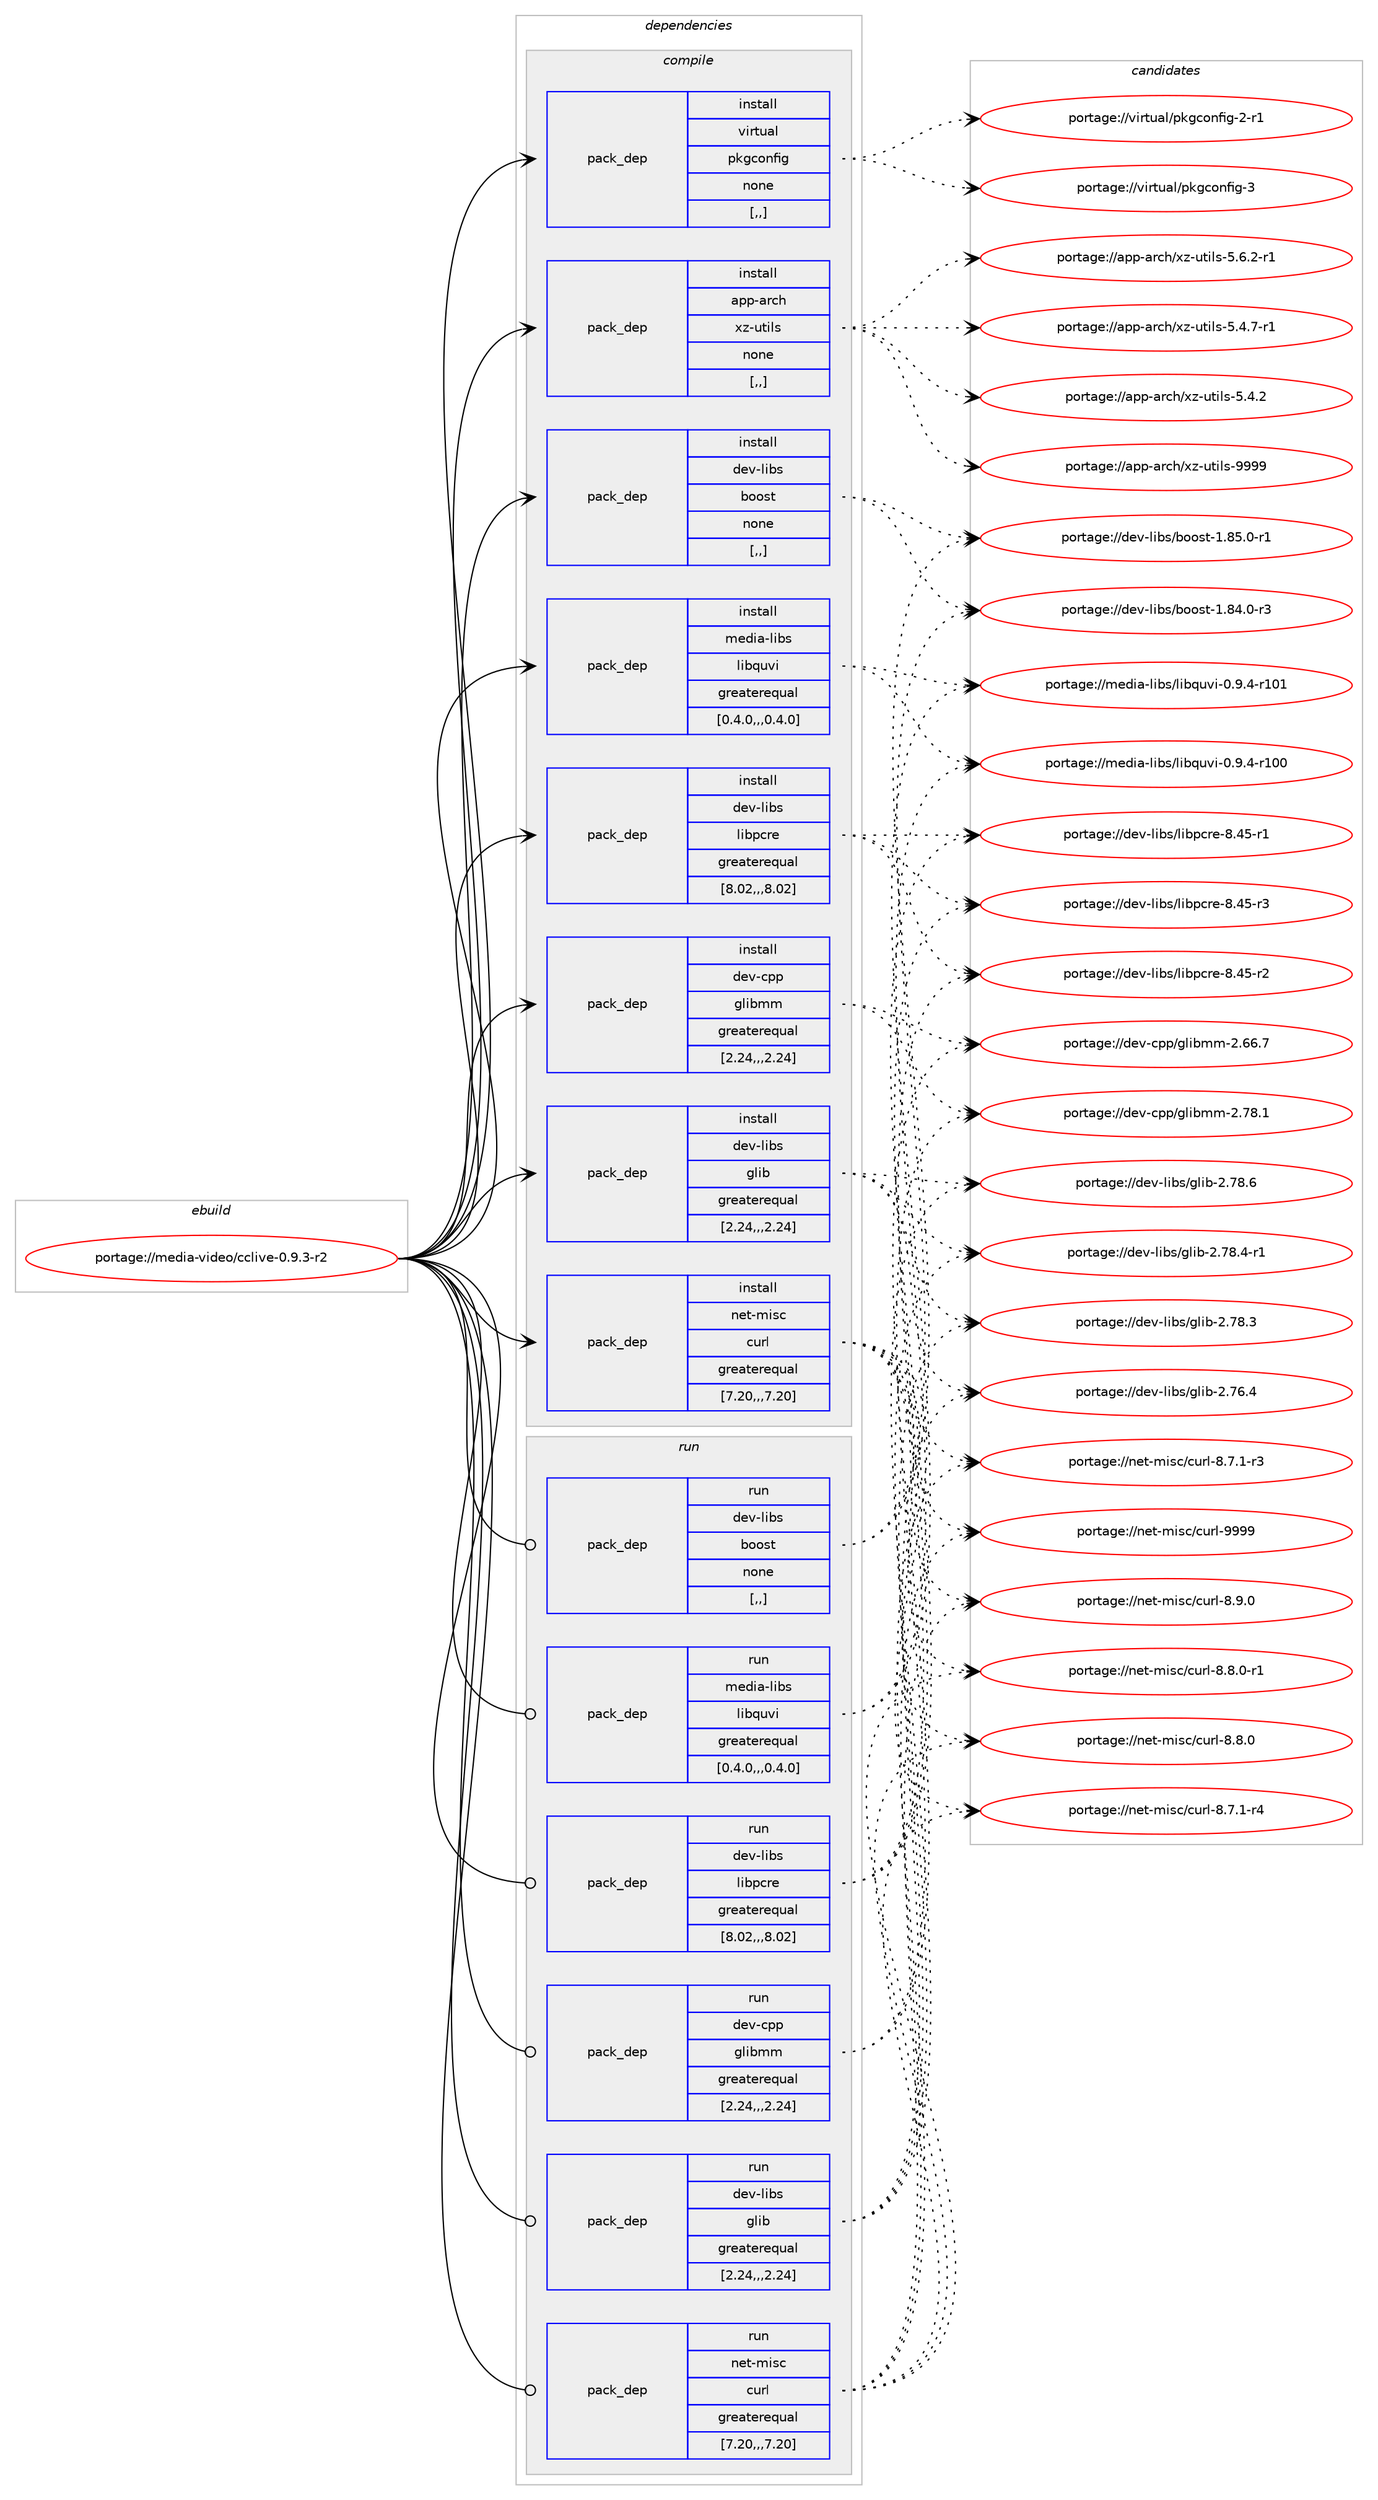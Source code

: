 digraph prolog {

# *************
# Graph options
# *************

newrank=true;
concentrate=true;
compound=true;
graph [rankdir=LR,fontname=Helvetica,fontsize=10,ranksep=1.5];#, ranksep=2.5, nodesep=0.2];
edge  [arrowhead=vee];
node  [fontname=Helvetica,fontsize=10];

# **********
# The ebuild
# **********

subgraph cluster_leftcol {
color=gray;
label=<<i>ebuild</i>>;
id [label="portage://media-video/cclive-0.9.3-r2", color=red, width=4, href="../media-video/cclive-0.9.3-r2.svg"];
}

# ****************
# The dependencies
# ****************

subgraph cluster_midcol {
color=gray;
label=<<i>dependencies</i>>;
subgraph cluster_compile {
fillcolor="#eeeeee";
style=filled;
label=<<i>compile</i>>;
subgraph pack239837 {
dependency324870 [label=<<TABLE BORDER="0" CELLBORDER="1" CELLSPACING="0" CELLPADDING="4" WIDTH="220"><TR><TD ROWSPAN="6" CELLPADDING="30">pack_dep</TD></TR><TR><TD WIDTH="110">install</TD></TR><TR><TD>app-arch</TD></TR><TR><TD>xz-utils</TD></TR><TR><TD>none</TD></TR><TR><TD>[,,]</TD></TR></TABLE>>, shape=none, color=blue];
}
id:e -> dependency324870:w [weight=20,style="solid",arrowhead="vee"];
subgraph pack239838 {
dependency324871 [label=<<TABLE BORDER="0" CELLBORDER="1" CELLSPACING="0" CELLPADDING="4" WIDTH="220"><TR><TD ROWSPAN="6" CELLPADDING="30">pack_dep</TD></TR><TR><TD WIDTH="110">install</TD></TR><TR><TD>dev-cpp</TD></TR><TR><TD>glibmm</TD></TR><TR><TD>greaterequal</TD></TR><TR><TD>[2.24,,,2.24]</TD></TR></TABLE>>, shape=none, color=blue];
}
id:e -> dependency324871:w [weight=20,style="solid",arrowhead="vee"];
subgraph pack239839 {
dependency324872 [label=<<TABLE BORDER="0" CELLBORDER="1" CELLSPACING="0" CELLPADDING="4" WIDTH="220"><TR><TD ROWSPAN="6" CELLPADDING="30">pack_dep</TD></TR><TR><TD WIDTH="110">install</TD></TR><TR><TD>dev-libs</TD></TR><TR><TD>boost</TD></TR><TR><TD>none</TD></TR><TR><TD>[,,]</TD></TR></TABLE>>, shape=none, color=blue];
}
id:e -> dependency324872:w [weight=20,style="solid",arrowhead="vee"];
subgraph pack239840 {
dependency324873 [label=<<TABLE BORDER="0" CELLBORDER="1" CELLSPACING="0" CELLPADDING="4" WIDTH="220"><TR><TD ROWSPAN="6" CELLPADDING="30">pack_dep</TD></TR><TR><TD WIDTH="110">install</TD></TR><TR><TD>dev-libs</TD></TR><TR><TD>glib</TD></TR><TR><TD>greaterequal</TD></TR><TR><TD>[2.24,,,2.24]</TD></TR></TABLE>>, shape=none, color=blue];
}
id:e -> dependency324873:w [weight=20,style="solid",arrowhead="vee"];
subgraph pack239841 {
dependency324874 [label=<<TABLE BORDER="0" CELLBORDER="1" CELLSPACING="0" CELLPADDING="4" WIDTH="220"><TR><TD ROWSPAN="6" CELLPADDING="30">pack_dep</TD></TR><TR><TD WIDTH="110">install</TD></TR><TR><TD>dev-libs</TD></TR><TR><TD>libpcre</TD></TR><TR><TD>greaterequal</TD></TR><TR><TD>[8.02,,,8.02]</TD></TR></TABLE>>, shape=none, color=blue];
}
id:e -> dependency324874:w [weight=20,style="solid",arrowhead="vee"];
subgraph pack239842 {
dependency324875 [label=<<TABLE BORDER="0" CELLBORDER="1" CELLSPACING="0" CELLPADDING="4" WIDTH="220"><TR><TD ROWSPAN="6" CELLPADDING="30">pack_dep</TD></TR><TR><TD WIDTH="110">install</TD></TR><TR><TD>media-libs</TD></TR><TR><TD>libquvi</TD></TR><TR><TD>greaterequal</TD></TR><TR><TD>[0.4.0,,,0.4.0]</TD></TR></TABLE>>, shape=none, color=blue];
}
id:e -> dependency324875:w [weight=20,style="solid",arrowhead="vee"];
subgraph pack239843 {
dependency324876 [label=<<TABLE BORDER="0" CELLBORDER="1" CELLSPACING="0" CELLPADDING="4" WIDTH="220"><TR><TD ROWSPAN="6" CELLPADDING="30">pack_dep</TD></TR><TR><TD WIDTH="110">install</TD></TR><TR><TD>net-misc</TD></TR><TR><TD>curl</TD></TR><TR><TD>greaterequal</TD></TR><TR><TD>[7.20,,,7.20]</TD></TR></TABLE>>, shape=none, color=blue];
}
id:e -> dependency324876:w [weight=20,style="solid",arrowhead="vee"];
subgraph pack239844 {
dependency324877 [label=<<TABLE BORDER="0" CELLBORDER="1" CELLSPACING="0" CELLPADDING="4" WIDTH="220"><TR><TD ROWSPAN="6" CELLPADDING="30">pack_dep</TD></TR><TR><TD WIDTH="110">install</TD></TR><TR><TD>virtual</TD></TR><TR><TD>pkgconfig</TD></TR><TR><TD>none</TD></TR><TR><TD>[,,]</TD></TR></TABLE>>, shape=none, color=blue];
}
id:e -> dependency324877:w [weight=20,style="solid",arrowhead="vee"];
}
subgraph cluster_compileandrun {
fillcolor="#eeeeee";
style=filled;
label=<<i>compile and run</i>>;
}
subgraph cluster_run {
fillcolor="#eeeeee";
style=filled;
label=<<i>run</i>>;
subgraph pack239845 {
dependency324878 [label=<<TABLE BORDER="0" CELLBORDER="1" CELLSPACING="0" CELLPADDING="4" WIDTH="220"><TR><TD ROWSPAN="6" CELLPADDING="30">pack_dep</TD></TR><TR><TD WIDTH="110">run</TD></TR><TR><TD>dev-cpp</TD></TR><TR><TD>glibmm</TD></TR><TR><TD>greaterequal</TD></TR><TR><TD>[2.24,,,2.24]</TD></TR></TABLE>>, shape=none, color=blue];
}
id:e -> dependency324878:w [weight=20,style="solid",arrowhead="odot"];
subgraph pack239846 {
dependency324879 [label=<<TABLE BORDER="0" CELLBORDER="1" CELLSPACING="0" CELLPADDING="4" WIDTH="220"><TR><TD ROWSPAN="6" CELLPADDING="30">pack_dep</TD></TR><TR><TD WIDTH="110">run</TD></TR><TR><TD>dev-libs</TD></TR><TR><TD>boost</TD></TR><TR><TD>none</TD></TR><TR><TD>[,,]</TD></TR></TABLE>>, shape=none, color=blue];
}
id:e -> dependency324879:w [weight=20,style="solid",arrowhead="odot"];
subgraph pack239847 {
dependency324880 [label=<<TABLE BORDER="0" CELLBORDER="1" CELLSPACING="0" CELLPADDING="4" WIDTH="220"><TR><TD ROWSPAN="6" CELLPADDING="30">pack_dep</TD></TR><TR><TD WIDTH="110">run</TD></TR><TR><TD>dev-libs</TD></TR><TR><TD>glib</TD></TR><TR><TD>greaterequal</TD></TR><TR><TD>[2.24,,,2.24]</TD></TR></TABLE>>, shape=none, color=blue];
}
id:e -> dependency324880:w [weight=20,style="solid",arrowhead="odot"];
subgraph pack239848 {
dependency324881 [label=<<TABLE BORDER="0" CELLBORDER="1" CELLSPACING="0" CELLPADDING="4" WIDTH="220"><TR><TD ROWSPAN="6" CELLPADDING="30">pack_dep</TD></TR><TR><TD WIDTH="110">run</TD></TR><TR><TD>dev-libs</TD></TR><TR><TD>libpcre</TD></TR><TR><TD>greaterequal</TD></TR><TR><TD>[8.02,,,8.02]</TD></TR></TABLE>>, shape=none, color=blue];
}
id:e -> dependency324881:w [weight=20,style="solid",arrowhead="odot"];
subgraph pack239849 {
dependency324882 [label=<<TABLE BORDER="0" CELLBORDER="1" CELLSPACING="0" CELLPADDING="4" WIDTH="220"><TR><TD ROWSPAN="6" CELLPADDING="30">pack_dep</TD></TR><TR><TD WIDTH="110">run</TD></TR><TR><TD>media-libs</TD></TR><TR><TD>libquvi</TD></TR><TR><TD>greaterequal</TD></TR><TR><TD>[0.4.0,,,0.4.0]</TD></TR></TABLE>>, shape=none, color=blue];
}
id:e -> dependency324882:w [weight=20,style="solid",arrowhead="odot"];
subgraph pack239850 {
dependency324883 [label=<<TABLE BORDER="0" CELLBORDER="1" CELLSPACING="0" CELLPADDING="4" WIDTH="220"><TR><TD ROWSPAN="6" CELLPADDING="30">pack_dep</TD></TR><TR><TD WIDTH="110">run</TD></TR><TR><TD>net-misc</TD></TR><TR><TD>curl</TD></TR><TR><TD>greaterequal</TD></TR><TR><TD>[7.20,,,7.20]</TD></TR></TABLE>>, shape=none, color=blue];
}
id:e -> dependency324883:w [weight=20,style="solid",arrowhead="odot"];
}
}

# **************
# The candidates
# **************

subgraph cluster_choices {
rank=same;
color=gray;
label=<<i>candidates</i>>;

subgraph choice239837 {
color=black;
nodesep=1;
choice9711211245971149910447120122451171161051081154557575757 [label="portage://app-arch/xz-utils-9999", color=red, width=4,href="../app-arch/xz-utils-9999.svg"];
choice9711211245971149910447120122451171161051081154553465446504511449 [label="portage://app-arch/xz-utils-5.6.2-r1", color=red, width=4,href="../app-arch/xz-utils-5.6.2-r1.svg"];
choice9711211245971149910447120122451171161051081154553465246554511449 [label="portage://app-arch/xz-utils-5.4.7-r1", color=red, width=4,href="../app-arch/xz-utils-5.4.7-r1.svg"];
choice971121124597114991044712012245117116105108115455346524650 [label="portage://app-arch/xz-utils-5.4.2", color=red, width=4,href="../app-arch/xz-utils-5.4.2.svg"];
dependency324870:e -> choice9711211245971149910447120122451171161051081154557575757:w [style=dotted,weight="100"];
dependency324870:e -> choice9711211245971149910447120122451171161051081154553465446504511449:w [style=dotted,weight="100"];
dependency324870:e -> choice9711211245971149910447120122451171161051081154553465246554511449:w [style=dotted,weight="100"];
dependency324870:e -> choice971121124597114991044712012245117116105108115455346524650:w [style=dotted,weight="100"];
}
subgraph choice239838 {
color=black;
nodesep=1;
choice1001011184599112112471031081059810910945504655564649 [label="portage://dev-cpp/glibmm-2.78.1", color=red, width=4,href="../dev-cpp/glibmm-2.78.1.svg"];
choice1001011184599112112471031081059810910945504654544655 [label="portage://dev-cpp/glibmm-2.66.7", color=red, width=4,href="../dev-cpp/glibmm-2.66.7.svg"];
dependency324871:e -> choice1001011184599112112471031081059810910945504655564649:w [style=dotted,weight="100"];
dependency324871:e -> choice1001011184599112112471031081059810910945504654544655:w [style=dotted,weight="100"];
}
subgraph choice239839 {
color=black;
nodesep=1;
choice10010111845108105981154798111111115116454946565346484511449 [label="portage://dev-libs/boost-1.85.0-r1", color=red, width=4,href="../dev-libs/boost-1.85.0-r1.svg"];
choice10010111845108105981154798111111115116454946565246484511451 [label="portage://dev-libs/boost-1.84.0-r3", color=red, width=4,href="../dev-libs/boost-1.84.0-r3.svg"];
dependency324872:e -> choice10010111845108105981154798111111115116454946565346484511449:w [style=dotted,weight="100"];
dependency324872:e -> choice10010111845108105981154798111111115116454946565246484511451:w [style=dotted,weight="100"];
}
subgraph choice239840 {
color=black;
nodesep=1;
choice1001011184510810598115471031081059845504655564654 [label="portage://dev-libs/glib-2.78.6", color=red, width=4,href="../dev-libs/glib-2.78.6.svg"];
choice10010111845108105981154710310810598455046555646524511449 [label="portage://dev-libs/glib-2.78.4-r1", color=red, width=4,href="../dev-libs/glib-2.78.4-r1.svg"];
choice1001011184510810598115471031081059845504655564651 [label="portage://dev-libs/glib-2.78.3", color=red, width=4,href="../dev-libs/glib-2.78.3.svg"];
choice1001011184510810598115471031081059845504655544652 [label="portage://dev-libs/glib-2.76.4", color=red, width=4,href="../dev-libs/glib-2.76.4.svg"];
dependency324873:e -> choice1001011184510810598115471031081059845504655564654:w [style=dotted,weight="100"];
dependency324873:e -> choice10010111845108105981154710310810598455046555646524511449:w [style=dotted,weight="100"];
dependency324873:e -> choice1001011184510810598115471031081059845504655564651:w [style=dotted,weight="100"];
dependency324873:e -> choice1001011184510810598115471031081059845504655544652:w [style=dotted,weight="100"];
}
subgraph choice239841 {
color=black;
nodesep=1;
choice100101118451081059811547108105981129911410145564652534511451 [label="portage://dev-libs/libpcre-8.45-r3", color=red, width=4,href="../dev-libs/libpcre-8.45-r3.svg"];
choice100101118451081059811547108105981129911410145564652534511450 [label="portage://dev-libs/libpcre-8.45-r2", color=red, width=4,href="../dev-libs/libpcre-8.45-r2.svg"];
choice100101118451081059811547108105981129911410145564652534511449 [label="portage://dev-libs/libpcre-8.45-r1", color=red, width=4,href="../dev-libs/libpcre-8.45-r1.svg"];
dependency324874:e -> choice100101118451081059811547108105981129911410145564652534511451:w [style=dotted,weight="100"];
dependency324874:e -> choice100101118451081059811547108105981129911410145564652534511450:w [style=dotted,weight="100"];
dependency324874:e -> choice100101118451081059811547108105981129911410145564652534511449:w [style=dotted,weight="100"];
}
subgraph choice239842 {
color=black;
nodesep=1;
choice109101100105974510810598115471081059811311711810545484657465245114494849 [label="portage://media-libs/libquvi-0.9.4-r101", color=red, width=4,href="../media-libs/libquvi-0.9.4-r101.svg"];
choice109101100105974510810598115471081059811311711810545484657465245114494848 [label="portage://media-libs/libquvi-0.9.4-r100", color=red, width=4,href="../media-libs/libquvi-0.9.4-r100.svg"];
dependency324875:e -> choice109101100105974510810598115471081059811311711810545484657465245114494849:w [style=dotted,weight="100"];
dependency324875:e -> choice109101100105974510810598115471081059811311711810545484657465245114494848:w [style=dotted,weight="100"];
}
subgraph choice239843 {
color=black;
nodesep=1;
choice110101116451091051159947991171141084557575757 [label="portage://net-misc/curl-9999", color=red, width=4,href="../net-misc/curl-9999.svg"];
choice11010111645109105115994799117114108455646574648 [label="portage://net-misc/curl-8.9.0", color=red, width=4,href="../net-misc/curl-8.9.0.svg"];
choice110101116451091051159947991171141084556465646484511449 [label="portage://net-misc/curl-8.8.0-r1", color=red, width=4,href="../net-misc/curl-8.8.0-r1.svg"];
choice11010111645109105115994799117114108455646564648 [label="portage://net-misc/curl-8.8.0", color=red, width=4,href="../net-misc/curl-8.8.0.svg"];
choice110101116451091051159947991171141084556465546494511452 [label="portage://net-misc/curl-8.7.1-r4", color=red, width=4,href="../net-misc/curl-8.7.1-r4.svg"];
choice110101116451091051159947991171141084556465546494511451 [label="portage://net-misc/curl-8.7.1-r3", color=red, width=4,href="../net-misc/curl-8.7.1-r3.svg"];
dependency324876:e -> choice110101116451091051159947991171141084557575757:w [style=dotted,weight="100"];
dependency324876:e -> choice11010111645109105115994799117114108455646574648:w [style=dotted,weight="100"];
dependency324876:e -> choice110101116451091051159947991171141084556465646484511449:w [style=dotted,weight="100"];
dependency324876:e -> choice11010111645109105115994799117114108455646564648:w [style=dotted,weight="100"];
dependency324876:e -> choice110101116451091051159947991171141084556465546494511452:w [style=dotted,weight="100"];
dependency324876:e -> choice110101116451091051159947991171141084556465546494511451:w [style=dotted,weight="100"];
}
subgraph choice239844 {
color=black;
nodesep=1;
choice1181051141161179710847112107103991111101021051034551 [label="portage://virtual/pkgconfig-3", color=red, width=4,href="../virtual/pkgconfig-3.svg"];
choice11810511411611797108471121071039911111010210510345504511449 [label="portage://virtual/pkgconfig-2-r1", color=red, width=4,href="../virtual/pkgconfig-2-r1.svg"];
dependency324877:e -> choice1181051141161179710847112107103991111101021051034551:w [style=dotted,weight="100"];
dependency324877:e -> choice11810511411611797108471121071039911111010210510345504511449:w [style=dotted,weight="100"];
}
subgraph choice239845 {
color=black;
nodesep=1;
choice1001011184599112112471031081059810910945504655564649 [label="portage://dev-cpp/glibmm-2.78.1", color=red, width=4,href="../dev-cpp/glibmm-2.78.1.svg"];
choice1001011184599112112471031081059810910945504654544655 [label="portage://dev-cpp/glibmm-2.66.7", color=red, width=4,href="../dev-cpp/glibmm-2.66.7.svg"];
dependency324878:e -> choice1001011184599112112471031081059810910945504655564649:w [style=dotted,weight="100"];
dependency324878:e -> choice1001011184599112112471031081059810910945504654544655:w [style=dotted,weight="100"];
}
subgraph choice239846 {
color=black;
nodesep=1;
choice10010111845108105981154798111111115116454946565346484511449 [label="portage://dev-libs/boost-1.85.0-r1", color=red, width=4,href="../dev-libs/boost-1.85.0-r1.svg"];
choice10010111845108105981154798111111115116454946565246484511451 [label="portage://dev-libs/boost-1.84.0-r3", color=red, width=4,href="../dev-libs/boost-1.84.0-r3.svg"];
dependency324879:e -> choice10010111845108105981154798111111115116454946565346484511449:w [style=dotted,weight="100"];
dependency324879:e -> choice10010111845108105981154798111111115116454946565246484511451:w [style=dotted,weight="100"];
}
subgraph choice239847 {
color=black;
nodesep=1;
choice1001011184510810598115471031081059845504655564654 [label="portage://dev-libs/glib-2.78.6", color=red, width=4,href="../dev-libs/glib-2.78.6.svg"];
choice10010111845108105981154710310810598455046555646524511449 [label="portage://dev-libs/glib-2.78.4-r1", color=red, width=4,href="../dev-libs/glib-2.78.4-r1.svg"];
choice1001011184510810598115471031081059845504655564651 [label="portage://dev-libs/glib-2.78.3", color=red, width=4,href="../dev-libs/glib-2.78.3.svg"];
choice1001011184510810598115471031081059845504655544652 [label="portage://dev-libs/glib-2.76.4", color=red, width=4,href="../dev-libs/glib-2.76.4.svg"];
dependency324880:e -> choice1001011184510810598115471031081059845504655564654:w [style=dotted,weight="100"];
dependency324880:e -> choice10010111845108105981154710310810598455046555646524511449:w [style=dotted,weight="100"];
dependency324880:e -> choice1001011184510810598115471031081059845504655564651:w [style=dotted,weight="100"];
dependency324880:e -> choice1001011184510810598115471031081059845504655544652:w [style=dotted,weight="100"];
}
subgraph choice239848 {
color=black;
nodesep=1;
choice100101118451081059811547108105981129911410145564652534511451 [label="portage://dev-libs/libpcre-8.45-r3", color=red, width=4,href="../dev-libs/libpcre-8.45-r3.svg"];
choice100101118451081059811547108105981129911410145564652534511450 [label="portage://dev-libs/libpcre-8.45-r2", color=red, width=4,href="../dev-libs/libpcre-8.45-r2.svg"];
choice100101118451081059811547108105981129911410145564652534511449 [label="portage://dev-libs/libpcre-8.45-r1", color=red, width=4,href="../dev-libs/libpcre-8.45-r1.svg"];
dependency324881:e -> choice100101118451081059811547108105981129911410145564652534511451:w [style=dotted,weight="100"];
dependency324881:e -> choice100101118451081059811547108105981129911410145564652534511450:w [style=dotted,weight="100"];
dependency324881:e -> choice100101118451081059811547108105981129911410145564652534511449:w [style=dotted,weight="100"];
}
subgraph choice239849 {
color=black;
nodesep=1;
choice109101100105974510810598115471081059811311711810545484657465245114494849 [label="portage://media-libs/libquvi-0.9.4-r101", color=red, width=4,href="../media-libs/libquvi-0.9.4-r101.svg"];
choice109101100105974510810598115471081059811311711810545484657465245114494848 [label="portage://media-libs/libquvi-0.9.4-r100", color=red, width=4,href="../media-libs/libquvi-0.9.4-r100.svg"];
dependency324882:e -> choice109101100105974510810598115471081059811311711810545484657465245114494849:w [style=dotted,weight="100"];
dependency324882:e -> choice109101100105974510810598115471081059811311711810545484657465245114494848:w [style=dotted,weight="100"];
}
subgraph choice239850 {
color=black;
nodesep=1;
choice110101116451091051159947991171141084557575757 [label="portage://net-misc/curl-9999", color=red, width=4,href="../net-misc/curl-9999.svg"];
choice11010111645109105115994799117114108455646574648 [label="portage://net-misc/curl-8.9.0", color=red, width=4,href="../net-misc/curl-8.9.0.svg"];
choice110101116451091051159947991171141084556465646484511449 [label="portage://net-misc/curl-8.8.0-r1", color=red, width=4,href="../net-misc/curl-8.8.0-r1.svg"];
choice11010111645109105115994799117114108455646564648 [label="portage://net-misc/curl-8.8.0", color=red, width=4,href="../net-misc/curl-8.8.0.svg"];
choice110101116451091051159947991171141084556465546494511452 [label="portage://net-misc/curl-8.7.1-r4", color=red, width=4,href="../net-misc/curl-8.7.1-r4.svg"];
choice110101116451091051159947991171141084556465546494511451 [label="portage://net-misc/curl-8.7.1-r3", color=red, width=4,href="../net-misc/curl-8.7.1-r3.svg"];
dependency324883:e -> choice110101116451091051159947991171141084557575757:w [style=dotted,weight="100"];
dependency324883:e -> choice11010111645109105115994799117114108455646574648:w [style=dotted,weight="100"];
dependency324883:e -> choice110101116451091051159947991171141084556465646484511449:w [style=dotted,weight="100"];
dependency324883:e -> choice11010111645109105115994799117114108455646564648:w [style=dotted,weight="100"];
dependency324883:e -> choice110101116451091051159947991171141084556465546494511452:w [style=dotted,weight="100"];
dependency324883:e -> choice110101116451091051159947991171141084556465546494511451:w [style=dotted,weight="100"];
}
}

}

